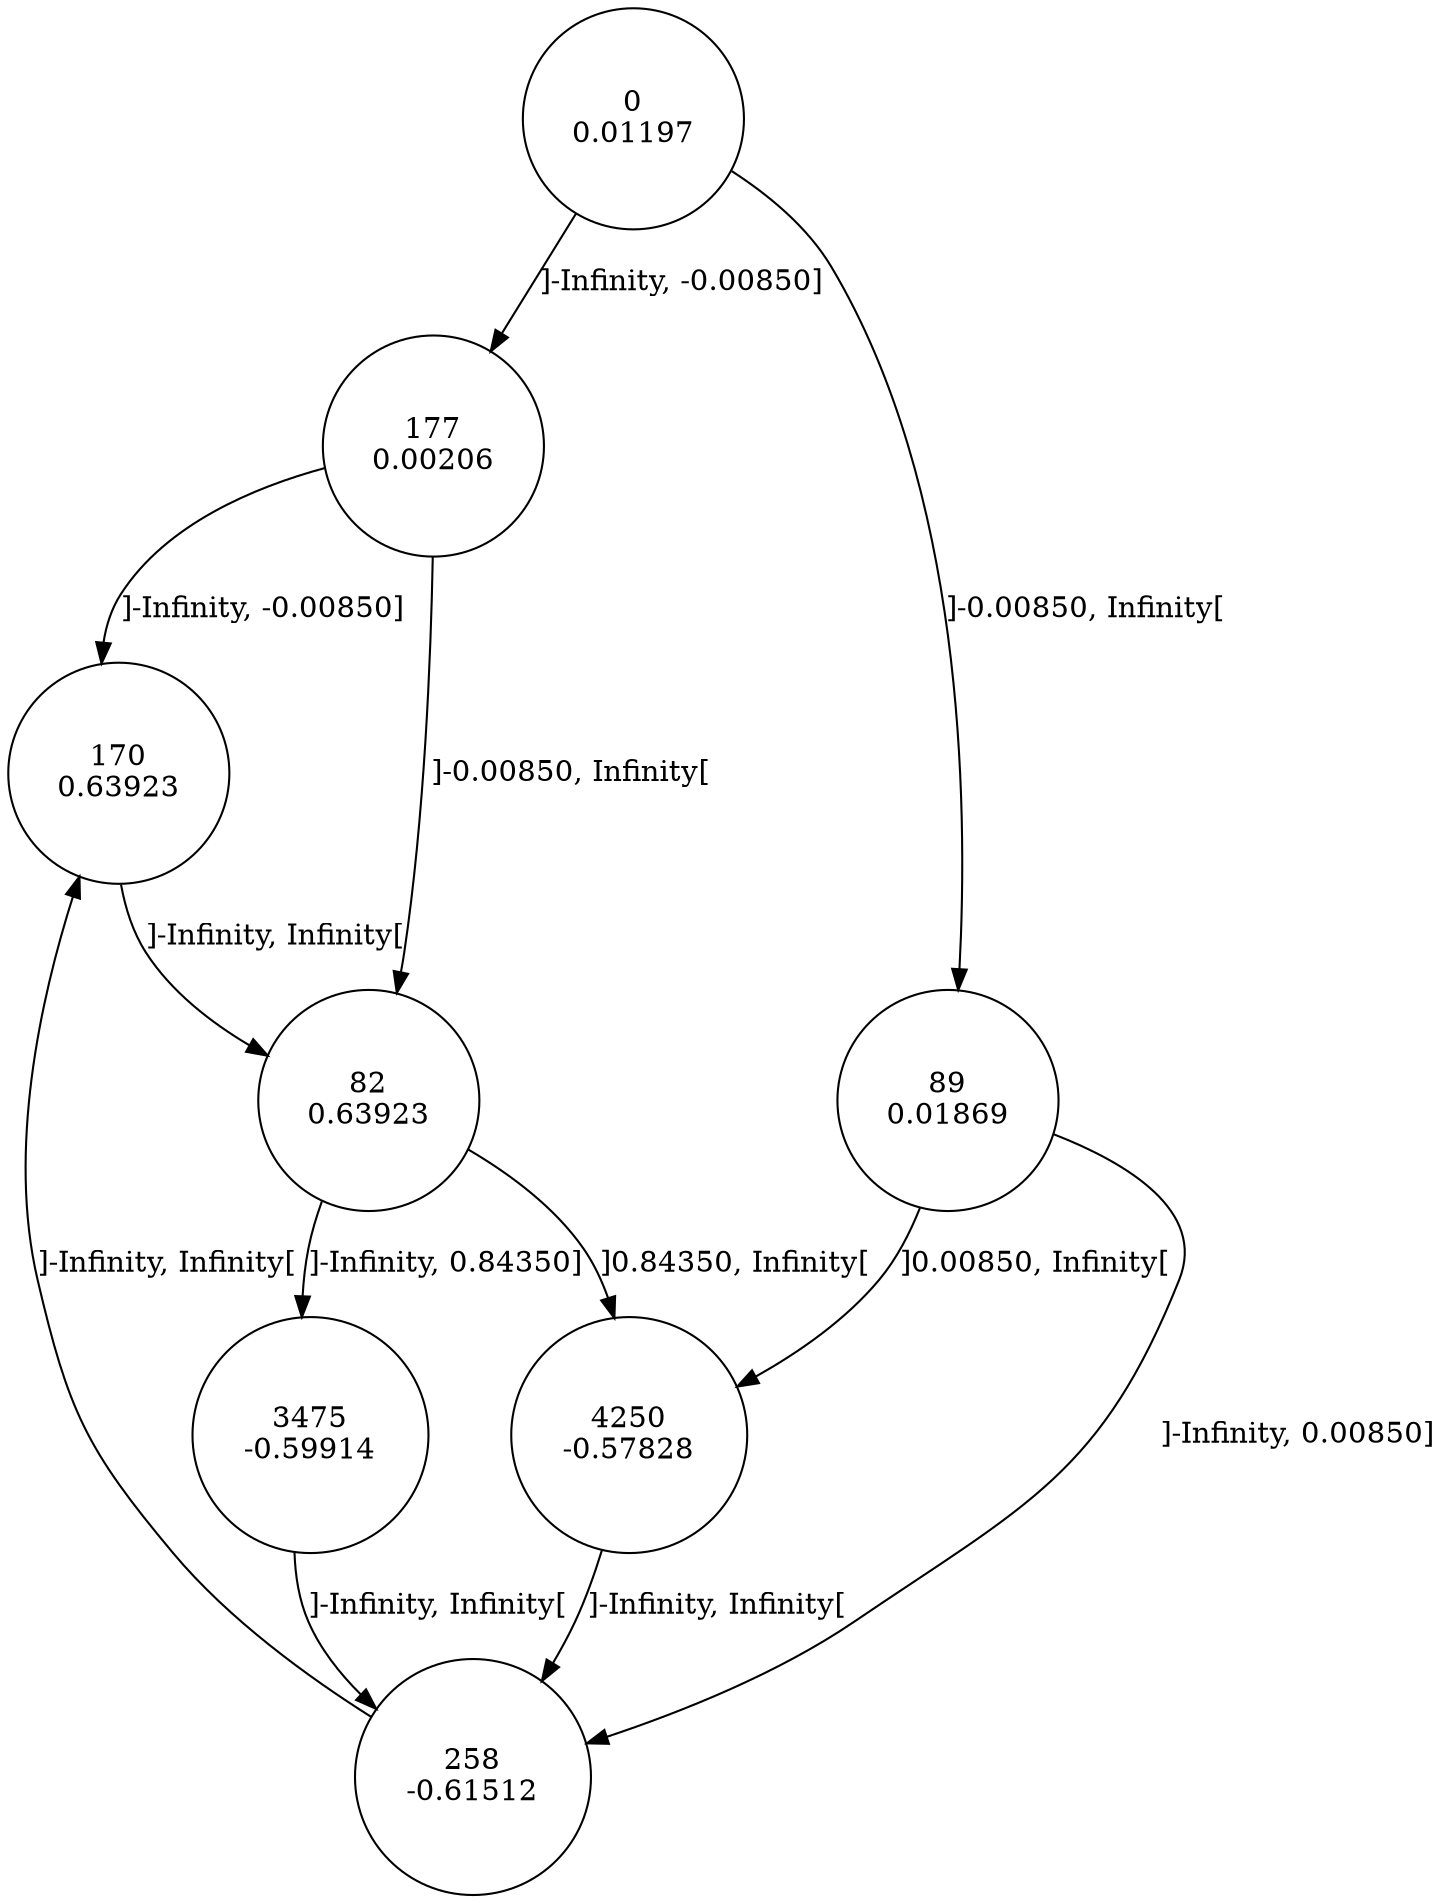 digraph DFA {
0 [shape=circle, label="0\n0.01197"];
	0 -> 177 [label="]-Infinity, -0.00850]"];
	0 -> 89 [label="]-0.00850, Infinity["];
89 [shape=circle, label="89\n0.01869"];
	89 -> 258 [label="]-Infinity, 0.00850]"];
	89 -> 4250 [label="]0.00850, Infinity["];
4250 [shape=circle, label="4250\n-0.57828"];
	4250 -> 258 [label="]-Infinity, Infinity["];
258 [shape=circle, label="258\n-0.61512"];
	258 -> 170 [label="]-Infinity, Infinity["];
170 [shape=circle, label="170\n0.63923"];
	170 -> 82 [label="]-Infinity, Infinity["];
82 [shape=circle, label="82\n0.63923"];
	82 -> 3475 [label="]-Infinity, 0.84350]"];
	82 -> 4250 [label="]0.84350, Infinity["];
3475 [shape=circle, label="3475\n-0.59914"];
	3475 -> 258 [label="]-Infinity, Infinity["];
177 [shape=circle, label="177\n0.00206"];
	177 -> 170 [label="]-Infinity, -0.00850]"];
	177 -> 82 [label="]-0.00850, Infinity["];
}